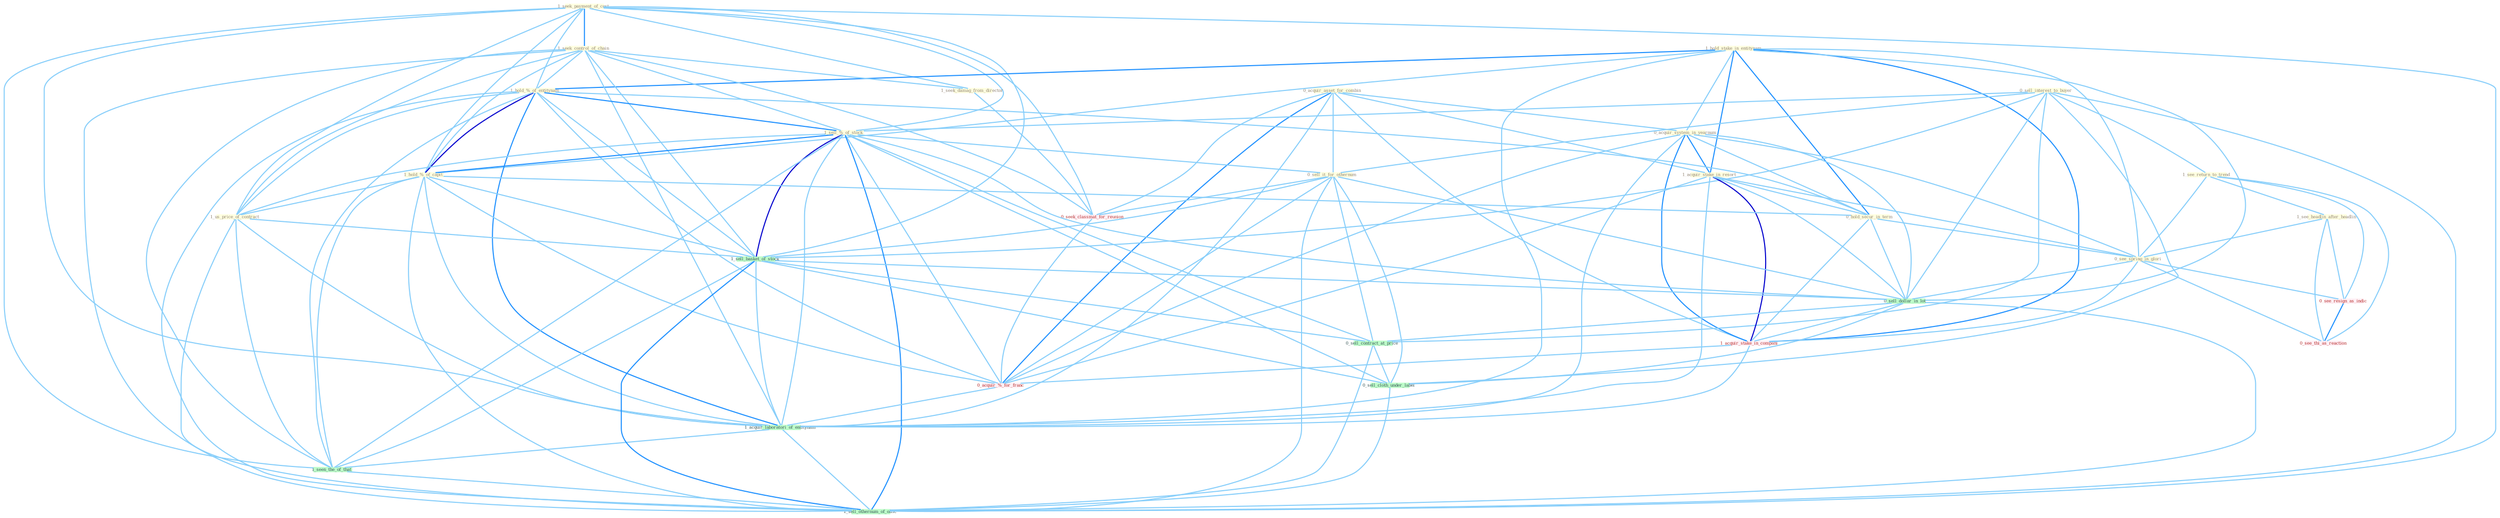 Graph G{ 
    node
    [shape=polygon,style=filled,width=.5,height=.06,color="#BDFCC9",fixedsize=true,fontsize=4,
    fontcolor="#2f4f4f"];
    {node
    [color="#ffffe0", fontcolor="#8b7d6b"] "0_acquir_asset_for_combin " "1_seek_payment_of_cost " "1_hold_stake_in_entitynam " "0_acquir_system_in_yearnum " "0_sell_interest_to_buyer " "1_seek_control_of_chain " "1_hold_%_of_entitynam " "1_see_return_to_trend " "1_acquir_stake_in_resort " "1_see_headlin_after_headlin " "1_sell_%_of_stock " "1_hold_%_of_capit " "1_seek_damag_from_director " "0_hold_secur_in_term " "0_sell_it_for_othernum " "0_see_spring_in_glori " "1_us_price_of_contract "}
{node [color="#fff0f5", fontcolor="#b22222"] "0_seek_classmat_for_reunion " "0_see_resign_as_indic " "1_acquir_stake_in_compani " "0_acquir_%_for_franc " "0_see_thi_as_reaction "}
edge [color="#B0E2FF"];

	"0_acquir_asset_for_combin " -- "0_acquir_system_in_yearnum " [w="1", color="#87cefa" ];
	"0_acquir_asset_for_combin " -- "1_acquir_stake_in_resort " [w="1", color="#87cefa" ];
	"0_acquir_asset_for_combin " -- "0_sell_it_for_othernum " [w="1", color="#87cefa" ];
	"0_acquir_asset_for_combin " -- "0_seek_classmat_for_reunion " [w="1", color="#87cefa" ];
	"0_acquir_asset_for_combin " -- "1_acquir_stake_in_compani " [w="1", color="#87cefa" ];
	"0_acquir_asset_for_combin " -- "0_acquir_%_for_franc " [w="2", color="#1e90ff" , len=0.8];
	"0_acquir_asset_for_combin " -- "1_acquir_laboratori_of_entitynam " [w="1", color="#87cefa" ];
	"1_seek_payment_of_cost " -- "1_seek_control_of_chain " [w="2", color="#1e90ff" , len=0.8];
	"1_seek_payment_of_cost " -- "1_hold_%_of_entitynam " [w="1", color="#87cefa" ];
	"1_seek_payment_of_cost " -- "1_sell_%_of_stock " [w="1", color="#87cefa" ];
	"1_seek_payment_of_cost " -- "1_hold_%_of_capit " [w="1", color="#87cefa" ];
	"1_seek_payment_of_cost " -- "1_seek_damag_from_director " [w="1", color="#87cefa" ];
	"1_seek_payment_of_cost " -- "1_us_price_of_contract " [w="1", color="#87cefa" ];
	"1_seek_payment_of_cost " -- "0_seek_classmat_for_reunion " [w="1", color="#87cefa" ];
	"1_seek_payment_of_cost " -- "1_sell_basket_of_stock " [w="1", color="#87cefa" ];
	"1_seek_payment_of_cost " -- "1_acquir_laboratori_of_entitynam " [w="1", color="#87cefa" ];
	"1_seek_payment_of_cost " -- "1_seen_the_of_that " [w="1", color="#87cefa" ];
	"1_seek_payment_of_cost " -- "1_sell_othernum_of_offic " [w="1", color="#87cefa" ];
	"1_hold_stake_in_entitynam " -- "0_acquir_system_in_yearnum " [w="1", color="#87cefa" ];
	"1_hold_stake_in_entitynam " -- "1_hold_%_of_entitynam " [w="2", color="#1e90ff" , len=0.8];
	"1_hold_stake_in_entitynam " -- "1_acquir_stake_in_resort " [w="2", color="#1e90ff" , len=0.8];
	"1_hold_stake_in_entitynam " -- "1_hold_%_of_capit " [w="1", color="#87cefa" ];
	"1_hold_stake_in_entitynam " -- "0_hold_secur_in_term " [w="2", color="#1e90ff" , len=0.8];
	"1_hold_stake_in_entitynam " -- "0_see_spring_in_glori " [w="1", color="#87cefa" ];
	"1_hold_stake_in_entitynam " -- "0_sell_dollar_in_lot " [w="1", color="#87cefa" ];
	"1_hold_stake_in_entitynam " -- "1_acquir_stake_in_compani " [w="2", color="#1e90ff" , len=0.8];
	"1_hold_stake_in_entitynam " -- "1_acquir_laboratori_of_entitynam " [w="1", color="#87cefa" ];
	"0_acquir_system_in_yearnum " -- "1_acquir_stake_in_resort " [w="2", color="#1e90ff" , len=0.8];
	"0_acquir_system_in_yearnum " -- "0_hold_secur_in_term " [w="1", color="#87cefa" ];
	"0_acquir_system_in_yearnum " -- "0_see_spring_in_glori " [w="1", color="#87cefa" ];
	"0_acquir_system_in_yearnum " -- "0_sell_dollar_in_lot " [w="1", color="#87cefa" ];
	"0_acquir_system_in_yearnum " -- "1_acquir_stake_in_compani " [w="2", color="#1e90ff" , len=0.8];
	"0_acquir_system_in_yearnum " -- "0_acquir_%_for_franc " [w="1", color="#87cefa" ];
	"0_acquir_system_in_yearnum " -- "1_acquir_laboratori_of_entitynam " [w="1", color="#87cefa" ];
	"0_sell_interest_to_buyer " -- "1_see_return_to_trend " [w="1", color="#87cefa" ];
	"0_sell_interest_to_buyer " -- "1_sell_%_of_stock " [w="1", color="#87cefa" ];
	"0_sell_interest_to_buyer " -- "0_sell_it_for_othernum " [w="1", color="#87cefa" ];
	"0_sell_interest_to_buyer " -- "1_sell_basket_of_stock " [w="1", color="#87cefa" ];
	"0_sell_interest_to_buyer " -- "0_sell_dollar_in_lot " [w="1", color="#87cefa" ];
	"0_sell_interest_to_buyer " -- "0_sell_contract_at_price " [w="1", color="#87cefa" ];
	"0_sell_interest_to_buyer " -- "0_sell_cloth_under_label " [w="1", color="#87cefa" ];
	"0_sell_interest_to_buyer " -- "1_sell_othernum_of_offic " [w="1", color="#87cefa" ];
	"1_seek_control_of_chain " -- "1_hold_%_of_entitynam " [w="1", color="#87cefa" ];
	"1_seek_control_of_chain " -- "1_sell_%_of_stock " [w="1", color="#87cefa" ];
	"1_seek_control_of_chain " -- "1_hold_%_of_capit " [w="1", color="#87cefa" ];
	"1_seek_control_of_chain " -- "1_seek_damag_from_director " [w="1", color="#87cefa" ];
	"1_seek_control_of_chain " -- "1_us_price_of_contract " [w="1", color="#87cefa" ];
	"1_seek_control_of_chain " -- "0_seek_classmat_for_reunion " [w="1", color="#87cefa" ];
	"1_seek_control_of_chain " -- "1_sell_basket_of_stock " [w="1", color="#87cefa" ];
	"1_seek_control_of_chain " -- "1_acquir_laboratori_of_entitynam " [w="1", color="#87cefa" ];
	"1_seek_control_of_chain " -- "1_seen_the_of_that " [w="1", color="#87cefa" ];
	"1_seek_control_of_chain " -- "1_sell_othernum_of_offic " [w="1", color="#87cefa" ];
	"1_hold_%_of_entitynam " -- "1_sell_%_of_stock " [w="2", color="#1e90ff" , len=0.8];
	"1_hold_%_of_entitynam " -- "1_hold_%_of_capit " [w="3", color="#0000cd" , len=0.6];
	"1_hold_%_of_entitynam " -- "0_hold_secur_in_term " [w="1", color="#87cefa" ];
	"1_hold_%_of_entitynam " -- "1_us_price_of_contract " [w="1", color="#87cefa" ];
	"1_hold_%_of_entitynam " -- "1_sell_basket_of_stock " [w="1", color="#87cefa" ];
	"1_hold_%_of_entitynam " -- "0_acquir_%_for_franc " [w="1", color="#87cefa" ];
	"1_hold_%_of_entitynam " -- "1_acquir_laboratori_of_entitynam " [w="2", color="#1e90ff" , len=0.8];
	"1_hold_%_of_entitynam " -- "1_seen_the_of_that " [w="1", color="#87cefa" ];
	"1_hold_%_of_entitynam " -- "1_sell_othernum_of_offic " [w="1", color="#87cefa" ];
	"1_see_return_to_trend " -- "1_see_headlin_after_headlin " [w="1", color="#87cefa" ];
	"1_see_return_to_trend " -- "0_see_spring_in_glori " [w="1", color="#87cefa" ];
	"1_see_return_to_trend " -- "0_see_resign_as_indic " [w="1", color="#87cefa" ];
	"1_see_return_to_trend " -- "0_see_thi_as_reaction " [w="1", color="#87cefa" ];
	"1_acquir_stake_in_resort " -- "0_hold_secur_in_term " [w="1", color="#87cefa" ];
	"1_acquir_stake_in_resort " -- "0_see_spring_in_glori " [w="1", color="#87cefa" ];
	"1_acquir_stake_in_resort " -- "0_sell_dollar_in_lot " [w="1", color="#87cefa" ];
	"1_acquir_stake_in_resort " -- "1_acquir_stake_in_compani " [w="3", color="#0000cd" , len=0.6];
	"1_acquir_stake_in_resort " -- "0_acquir_%_for_franc " [w="1", color="#87cefa" ];
	"1_acquir_stake_in_resort " -- "1_acquir_laboratori_of_entitynam " [w="1", color="#87cefa" ];
	"1_see_headlin_after_headlin " -- "0_see_spring_in_glori " [w="1", color="#87cefa" ];
	"1_see_headlin_after_headlin " -- "0_see_resign_as_indic " [w="1", color="#87cefa" ];
	"1_see_headlin_after_headlin " -- "0_see_thi_as_reaction " [w="1", color="#87cefa" ];
	"1_sell_%_of_stock " -- "1_hold_%_of_capit " [w="2", color="#1e90ff" , len=0.8];
	"1_sell_%_of_stock " -- "0_sell_it_for_othernum " [w="1", color="#87cefa" ];
	"1_sell_%_of_stock " -- "1_us_price_of_contract " [w="1", color="#87cefa" ];
	"1_sell_%_of_stock " -- "1_sell_basket_of_stock " [w="3", color="#0000cd" , len=0.6];
	"1_sell_%_of_stock " -- "0_sell_dollar_in_lot " [w="1", color="#87cefa" ];
	"1_sell_%_of_stock " -- "0_acquir_%_for_franc " [w="1", color="#87cefa" ];
	"1_sell_%_of_stock " -- "0_sell_contract_at_price " [w="1", color="#87cefa" ];
	"1_sell_%_of_stock " -- "1_acquir_laboratori_of_entitynam " [w="1", color="#87cefa" ];
	"1_sell_%_of_stock " -- "0_sell_cloth_under_label " [w="1", color="#87cefa" ];
	"1_sell_%_of_stock " -- "1_seen_the_of_that " [w="1", color="#87cefa" ];
	"1_sell_%_of_stock " -- "1_sell_othernum_of_offic " [w="2", color="#1e90ff" , len=0.8];
	"1_hold_%_of_capit " -- "0_hold_secur_in_term " [w="1", color="#87cefa" ];
	"1_hold_%_of_capit " -- "1_us_price_of_contract " [w="1", color="#87cefa" ];
	"1_hold_%_of_capit " -- "1_sell_basket_of_stock " [w="1", color="#87cefa" ];
	"1_hold_%_of_capit " -- "0_acquir_%_for_franc " [w="1", color="#87cefa" ];
	"1_hold_%_of_capit " -- "1_acquir_laboratori_of_entitynam " [w="1", color="#87cefa" ];
	"1_hold_%_of_capit " -- "1_seen_the_of_that " [w="1", color="#87cefa" ];
	"1_hold_%_of_capit " -- "1_sell_othernum_of_offic " [w="1", color="#87cefa" ];
	"1_seek_damag_from_director " -- "0_seek_classmat_for_reunion " [w="1", color="#87cefa" ];
	"0_hold_secur_in_term " -- "0_see_spring_in_glori " [w="1", color="#87cefa" ];
	"0_hold_secur_in_term " -- "0_sell_dollar_in_lot " [w="1", color="#87cefa" ];
	"0_hold_secur_in_term " -- "1_acquir_stake_in_compani " [w="1", color="#87cefa" ];
	"0_sell_it_for_othernum " -- "0_seek_classmat_for_reunion " [w="1", color="#87cefa" ];
	"0_sell_it_for_othernum " -- "1_sell_basket_of_stock " [w="1", color="#87cefa" ];
	"0_sell_it_for_othernum " -- "0_sell_dollar_in_lot " [w="1", color="#87cefa" ];
	"0_sell_it_for_othernum " -- "0_acquir_%_for_franc " [w="1", color="#87cefa" ];
	"0_sell_it_for_othernum " -- "0_sell_contract_at_price " [w="1", color="#87cefa" ];
	"0_sell_it_for_othernum " -- "0_sell_cloth_under_label " [w="1", color="#87cefa" ];
	"0_sell_it_for_othernum " -- "1_sell_othernum_of_offic " [w="1", color="#87cefa" ];
	"0_see_spring_in_glori " -- "0_sell_dollar_in_lot " [w="1", color="#87cefa" ];
	"0_see_spring_in_glori " -- "0_see_resign_as_indic " [w="1", color="#87cefa" ];
	"0_see_spring_in_glori " -- "1_acquir_stake_in_compani " [w="1", color="#87cefa" ];
	"0_see_spring_in_glori " -- "0_see_thi_as_reaction " [w="1", color="#87cefa" ];
	"1_us_price_of_contract " -- "1_sell_basket_of_stock " [w="1", color="#87cefa" ];
	"1_us_price_of_contract " -- "1_acquir_laboratori_of_entitynam " [w="1", color="#87cefa" ];
	"1_us_price_of_contract " -- "1_seen_the_of_that " [w="1", color="#87cefa" ];
	"1_us_price_of_contract " -- "1_sell_othernum_of_offic " [w="1", color="#87cefa" ];
	"0_seek_classmat_for_reunion " -- "0_acquir_%_for_franc " [w="1", color="#87cefa" ];
	"1_sell_basket_of_stock " -- "0_sell_dollar_in_lot " [w="1", color="#87cefa" ];
	"1_sell_basket_of_stock " -- "0_sell_contract_at_price " [w="1", color="#87cefa" ];
	"1_sell_basket_of_stock " -- "1_acquir_laboratori_of_entitynam " [w="1", color="#87cefa" ];
	"1_sell_basket_of_stock " -- "0_sell_cloth_under_label " [w="1", color="#87cefa" ];
	"1_sell_basket_of_stock " -- "1_seen_the_of_that " [w="1", color="#87cefa" ];
	"1_sell_basket_of_stock " -- "1_sell_othernum_of_offic " [w="2", color="#1e90ff" , len=0.8];
	"0_sell_dollar_in_lot " -- "1_acquir_stake_in_compani " [w="1", color="#87cefa" ];
	"0_sell_dollar_in_lot " -- "0_sell_contract_at_price " [w="1", color="#87cefa" ];
	"0_sell_dollar_in_lot " -- "0_sell_cloth_under_label " [w="1", color="#87cefa" ];
	"0_sell_dollar_in_lot " -- "1_sell_othernum_of_offic " [w="1", color="#87cefa" ];
	"0_see_resign_as_indic " -- "0_see_thi_as_reaction " [w="2", color="#1e90ff" , len=0.8];
	"1_acquir_stake_in_compani " -- "0_acquir_%_for_franc " [w="1", color="#87cefa" ];
	"1_acquir_stake_in_compani " -- "1_acquir_laboratori_of_entitynam " [w="1", color="#87cefa" ];
	"0_acquir_%_for_franc " -- "1_acquir_laboratori_of_entitynam " [w="1", color="#87cefa" ];
	"0_sell_contract_at_price " -- "0_sell_cloth_under_label " [w="1", color="#87cefa" ];
	"0_sell_contract_at_price " -- "1_sell_othernum_of_offic " [w="1", color="#87cefa" ];
	"1_acquir_laboratori_of_entitynam " -- "1_seen_the_of_that " [w="1", color="#87cefa" ];
	"1_acquir_laboratori_of_entitynam " -- "1_sell_othernum_of_offic " [w="1", color="#87cefa" ];
	"0_sell_cloth_under_label " -- "1_sell_othernum_of_offic " [w="1", color="#87cefa" ];
	"1_seen_the_of_that " -- "1_sell_othernum_of_offic " [w="1", color="#87cefa" ];
}
